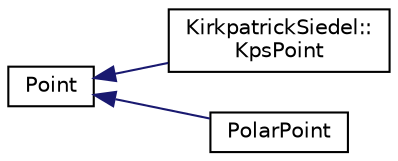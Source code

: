 digraph "Graphical Class Hierarchy"
{
 // LATEX_PDF_SIZE
  edge [fontname="Helvetica",fontsize="10",labelfontname="Helvetica",labelfontsize="10"];
  node [fontname="Helvetica",fontsize="10",shape=record];
  rankdir="LR";
  Node0 [label="Point",height=0.2,width=0.4,color="black", fillcolor="white", style="filled",URL="$class_point.html",tooltip="Class for Point definition."];
  Node0 -> Node1 [dir="back",color="midnightblue",fontsize="10",style="solid",fontname="Helvetica"];
  Node1 [label="KirkpatrickSiedel::\lKpsPoint",height=0.2,width=0.4,color="black", fillcolor="white", style="filled",URL="$class_kirkpatrick_siedel_1_1_kps_point.html",tooltip=" "];
  Node0 -> Node2 [dir="back",color="midnightblue",fontsize="10",style="solid",fontname="Helvetica"];
  Node2 [label="PolarPoint",height=0.2,width=0.4,color="black", fillcolor="white", style="filled",URL="$class_polar_point.html",tooltip="Class for Polar Point definition."];
}
